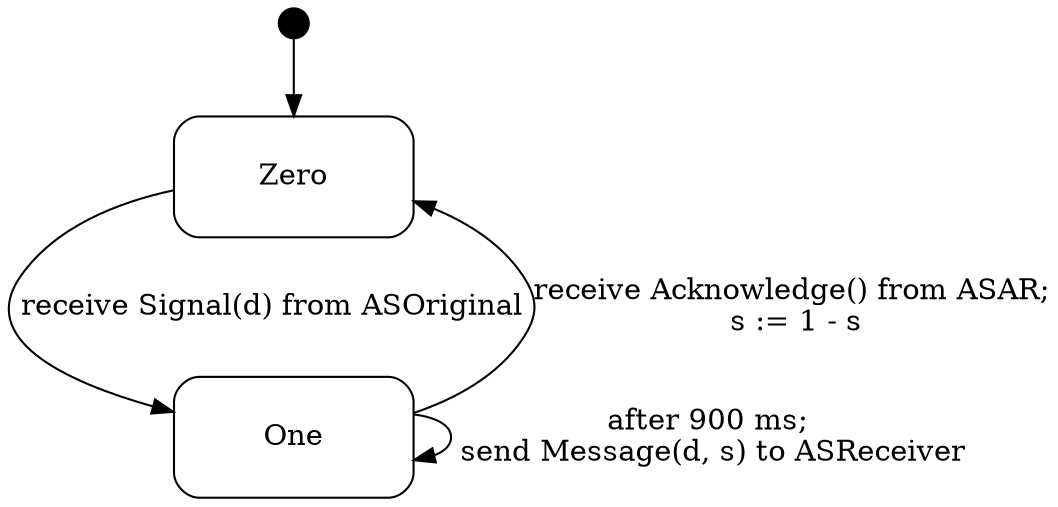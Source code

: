 digraph Sender {
  compound = true;
  rank = LR;
node [shape = "point", height = "0.2"] Zero_extra node [shape = "Mrecord", height = "0.8", width = "1.6"] Zero Zero_extra -> Zero

node [shape = "Mrecord", height = "0.8", width = "1.6"] One



Zero -> One [label = "receive Signal(d) from ASOriginal"];

One -> Zero [label = "receive Acknowledge() from ASAR;\n s := 1 - s"];

One -> One [label = "after 900 ms;\n send Message(d, s) to ASReceiver"];

}
